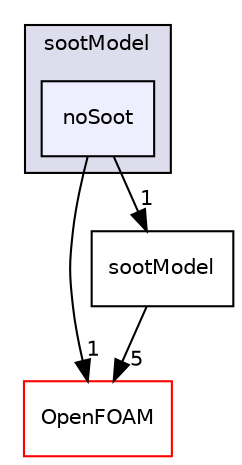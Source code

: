 digraph "src/thermophysicalModels/radiation/submodels/sootModel/noSoot" {
  bgcolor=transparent;
  compound=true
  node [ fontsize="10", fontname="Helvetica"];
  edge [ labelfontsize="10", labelfontname="Helvetica"];
  subgraph clusterdir_89d39245f62a7d3767728b25260224c2 {
    graph [ bgcolor="#ddddee", pencolor="black", label="sootModel" fontname="Helvetica", fontsize="10", URL="dir_89d39245f62a7d3767728b25260224c2.html"]
  dir_e532e96212c7627c679c3ffaf6d988e5 [shape=box, label="noSoot", style="filled", fillcolor="#eeeeff", pencolor="black", URL="dir_e532e96212c7627c679c3ffaf6d988e5.html"];
  }
  dir_c5473ff19b20e6ec4dfe5c310b3778a8 [shape=box label="OpenFOAM" color="red" URL="dir_c5473ff19b20e6ec4dfe5c310b3778a8.html"];
  dir_5ef7f80d7a5ff66b5529037f77bf2aa0 [shape=box label="sootModel" URL="dir_5ef7f80d7a5ff66b5529037f77bf2aa0.html"];
  dir_e532e96212c7627c679c3ffaf6d988e5->dir_c5473ff19b20e6ec4dfe5c310b3778a8 [headlabel="1", labeldistance=1.5 headhref="dir_002883_001896.html"];
  dir_e532e96212c7627c679c3ffaf6d988e5->dir_5ef7f80d7a5ff66b5529037f77bf2aa0 [headlabel="1", labeldistance=1.5 headhref="dir_002883_002884.html"];
  dir_5ef7f80d7a5ff66b5529037f77bf2aa0->dir_c5473ff19b20e6ec4dfe5c310b3778a8 [headlabel="5", labeldistance=1.5 headhref="dir_002884_001896.html"];
}

